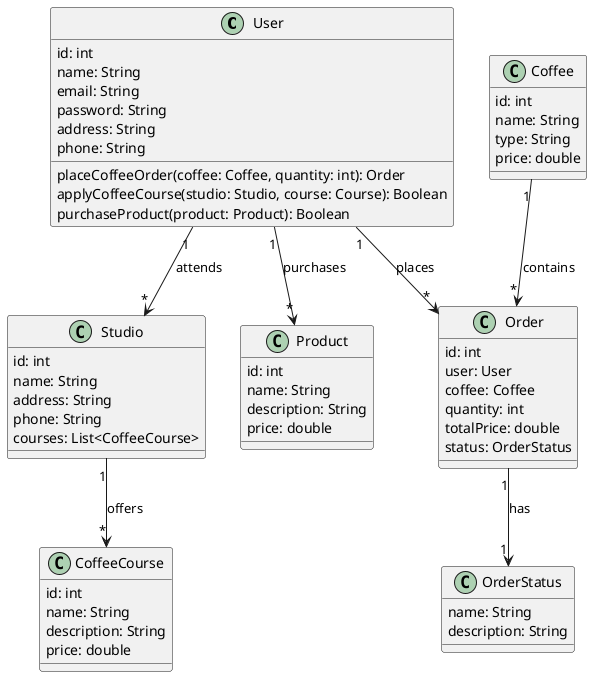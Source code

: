 @startuml

class User {
    id: int
    name: String
    email: String
    password: String
    address: String
    phone: String
    
    placeCoffeeOrder(coffee: Coffee, quantity: int): Order
    applyCoffeeCourse(studio: Studio, course: Course): Boolean
    purchaseProduct(product: Product): Boolean
}

class Coffee {
    id: int
    name: String
    type: String
    price: double
}

class Order {
    id: int
    user: User
    coffee: Coffee
    quantity: int
    totalPrice: double
    status: OrderStatus
}

class OrderStatus {
    name: String
    description: String
}

class Studio {
    id: int
    name: String
    address: String
    phone: String
    courses: List<CoffeeCourse>
}

class CoffeeCourse {
    id: int
    name: String
    description: String
    price: double
}

class Product {
    id: int
    name: String
    description: String
    price: double
}

User "1" --> "*" Order: places
Coffee "1" --> "*" Order: contains
Order "1" --> "1" OrderStatus: has
User "1" --> "*" Studio: attends
Studio "1" --> "*" CoffeeCourse: offers
User "1" --> "*" Product: purchases

@enduml